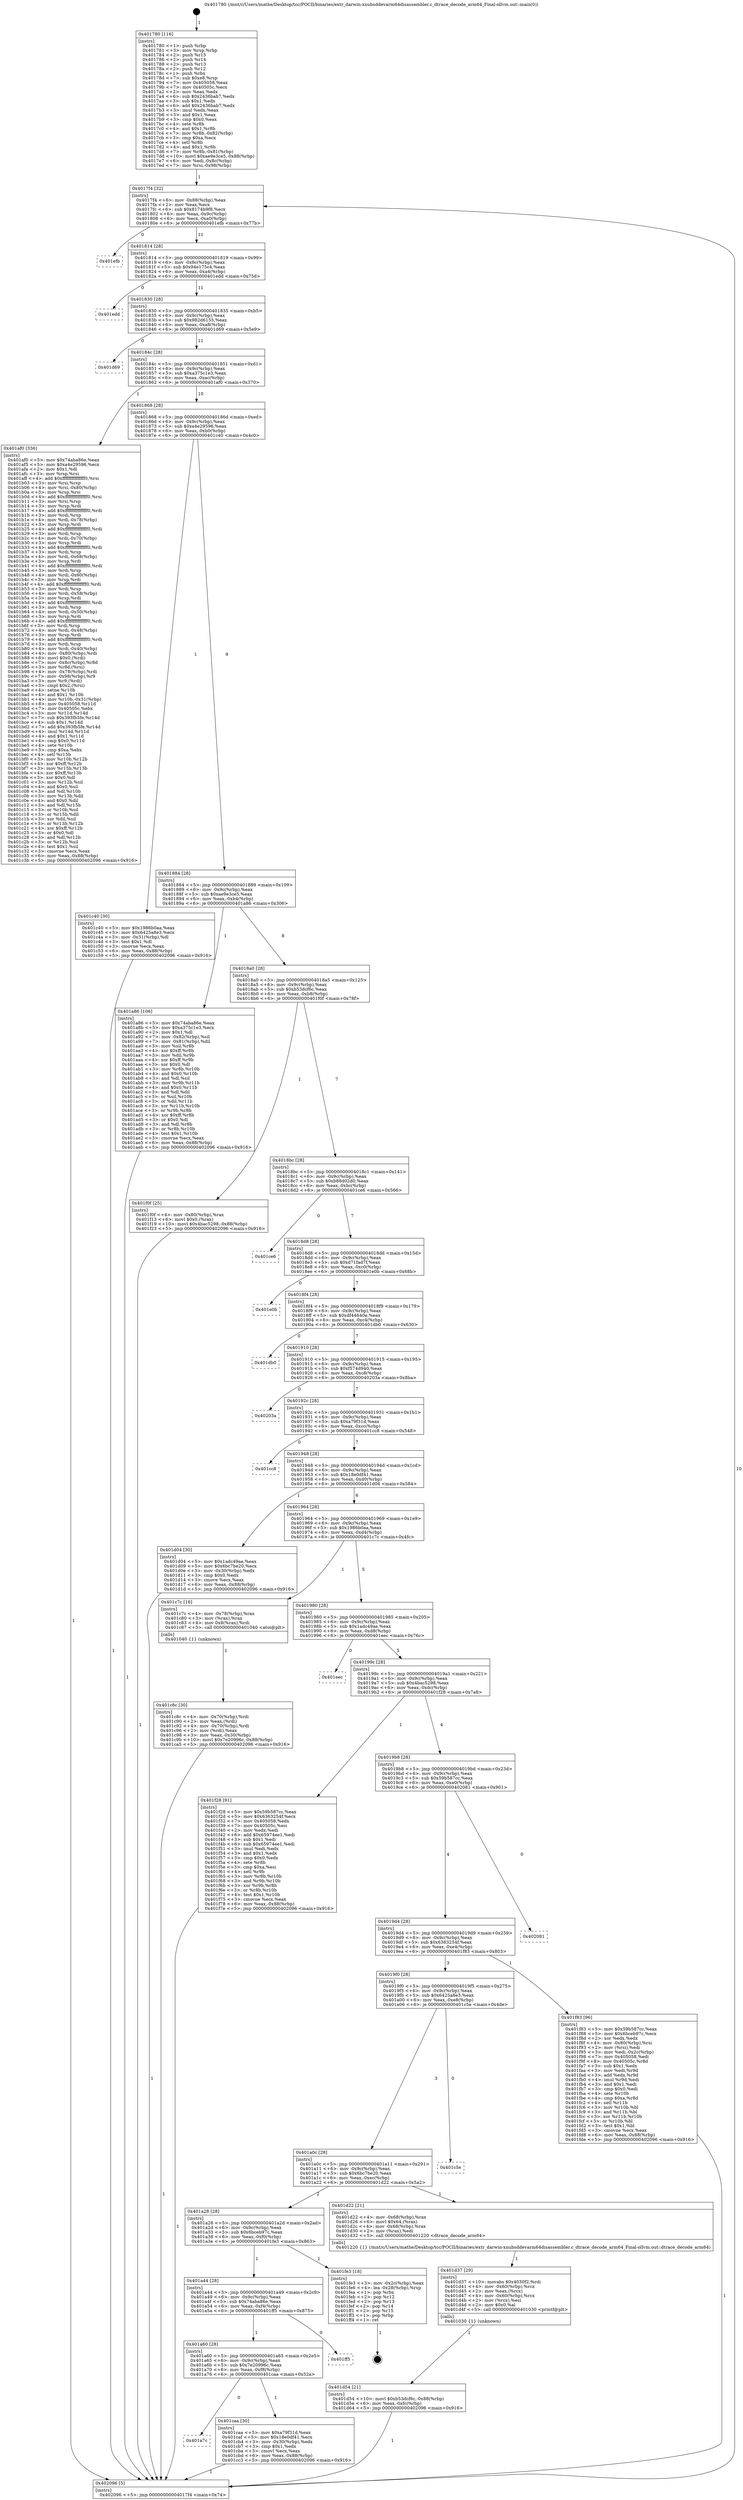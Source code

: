 digraph "0x401780" {
  label = "0x401780 (/mnt/c/Users/mathe/Desktop/tcc/POCII/binaries/extr_darwin-xnubsddevarm64disassembler.c_dtrace_decode_arm64_Final-ollvm.out::main(0))"
  labelloc = "t"
  node[shape=record]

  Entry [label="",width=0.3,height=0.3,shape=circle,fillcolor=black,style=filled]
  "0x4017f4" [label="{
     0x4017f4 [32]\l
     | [instrs]\l
     &nbsp;&nbsp;0x4017f4 \<+6\>: mov -0x88(%rbp),%eax\l
     &nbsp;&nbsp;0x4017fa \<+2\>: mov %eax,%ecx\l
     &nbsp;&nbsp;0x4017fc \<+6\>: sub $0x8174b9f8,%ecx\l
     &nbsp;&nbsp;0x401802 \<+6\>: mov %eax,-0x9c(%rbp)\l
     &nbsp;&nbsp;0x401808 \<+6\>: mov %ecx,-0xa0(%rbp)\l
     &nbsp;&nbsp;0x40180e \<+6\>: je 0000000000401efb \<main+0x77b\>\l
  }"]
  "0x401efb" [label="{
     0x401efb\l
  }", style=dashed]
  "0x401814" [label="{
     0x401814 [28]\l
     | [instrs]\l
     &nbsp;&nbsp;0x401814 \<+5\>: jmp 0000000000401819 \<main+0x99\>\l
     &nbsp;&nbsp;0x401819 \<+6\>: mov -0x9c(%rbp),%eax\l
     &nbsp;&nbsp;0x40181f \<+5\>: sub $0x94e175c4,%eax\l
     &nbsp;&nbsp;0x401824 \<+6\>: mov %eax,-0xa4(%rbp)\l
     &nbsp;&nbsp;0x40182a \<+6\>: je 0000000000401edd \<main+0x75d\>\l
  }"]
  Exit [label="",width=0.3,height=0.3,shape=circle,fillcolor=black,style=filled,peripheries=2]
  "0x401edd" [label="{
     0x401edd\l
  }", style=dashed]
  "0x401830" [label="{
     0x401830 [28]\l
     | [instrs]\l
     &nbsp;&nbsp;0x401830 \<+5\>: jmp 0000000000401835 \<main+0xb5\>\l
     &nbsp;&nbsp;0x401835 \<+6\>: mov -0x9c(%rbp),%eax\l
     &nbsp;&nbsp;0x40183b \<+5\>: sub $0x982d6155,%eax\l
     &nbsp;&nbsp;0x401840 \<+6\>: mov %eax,-0xa8(%rbp)\l
     &nbsp;&nbsp;0x401846 \<+6\>: je 0000000000401d69 \<main+0x5e9\>\l
  }"]
  "0x401d54" [label="{
     0x401d54 [21]\l
     | [instrs]\l
     &nbsp;&nbsp;0x401d54 \<+10\>: movl $0xb53dcf6c,-0x88(%rbp)\l
     &nbsp;&nbsp;0x401d5e \<+6\>: mov %eax,-0xfc(%rbp)\l
     &nbsp;&nbsp;0x401d64 \<+5\>: jmp 0000000000402096 \<main+0x916\>\l
  }"]
  "0x401d69" [label="{
     0x401d69\l
  }", style=dashed]
  "0x40184c" [label="{
     0x40184c [28]\l
     | [instrs]\l
     &nbsp;&nbsp;0x40184c \<+5\>: jmp 0000000000401851 \<main+0xd1\>\l
     &nbsp;&nbsp;0x401851 \<+6\>: mov -0x9c(%rbp),%eax\l
     &nbsp;&nbsp;0x401857 \<+5\>: sub $0xa375c1e3,%eax\l
     &nbsp;&nbsp;0x40185c \<+6\>: mov %eax,-0xac(%rbp)\l
     &nbsp;&nbsp;0x401862 \<+6\>: je 0000000000401af0 \<main+0x370\>\l
  }"]
  "0x401d37" [label="{
     0x401d37 [29]\l
     | [instrs]\l
     &nbsp;&nbsp;0x401d37 \<+10\>: movabs $0x4030f2,%rdi\l
     &nbsp;&nbsp;0x401d41 \<+4\>: mov -0x60(%rbp),%rcx\l
     &nbsp;&nbsp;0x401d45 \<+2\>: mov %eax,(%rcx)\l
     &nbsp;&nbsp;0x401d47 \<+4\>: mov -0x60(%rbp),%rcx\l
     &nbsp;&nbsp;0x401d4b \<+2\>: mov (%rcx),%esi\l
     &nbsp;&nbsp;0x401d4d \<+2\>: mov $0x0,%al\l
     &nbsp;&nbsp;0x401d4f \<+5\>: call 0000000000401030 \<printf@plt\>\l
     | [calls]\l
     &nbsp;&nbsp;0x401030 \{1\} (unknown)\l
  }"]
  "0x401af0" [label="{
     0x401af0 [336]\l
     | [instrs]\l
     &nbsp;&nbsp;0x401af0 \<+5\>: mov $0x74aba86e,%eax\l
     &nbsp;&nbsp;0x401af5 \<+5\>: mov $0xa4e29596,%ecx\l
     &nbsp;&nbsp;0x401afa \<+2\>: mov $0x1,%dl\l
     &nbsp;&nbsp;0x401afc \<+3\>: mov %rsp,%rsi\l
     &nbsp;&nbsp;0x401aff \<+4\>: add $0xfffffffffffffff0,%rsi\l
     &nbsp;&nbsp;0x401b03 \<+3\>: mov %rsi,%rsp\l
     &nbsp;&nbsp;0x401b06 \<+4\>: mov %rsi,-0x80(%rbp)\l
     &nbsp;&nbsp;0x401b0a \<+3\>: mov %rsp,%rsi\l
     &nbsp;&nbsp;0x401b0d \<+4\>: add $0xfffffffffffffff0,%rsi\l
     &nbsp;&nbsp;0x401b11 \<+3\>: mov %rsi,%rsp\l
     &nbsp;&nbsp;0x401b14 \<+3\>: mov %rsp,%rdi\l
     &nbsp;&nbsp;0x401b17 \<+4\>: add $0xfffffffffffffff0,%rdi\l
     &nbsp;&nbsp;0x401b1b \<+3\>: mov %rdi,%rsp\l
     &nbsp;&nbsp;0x401b1e \<+4\>: mov %rdi,-0x78(%rbp)\l
     &nbsp;&nbsp;0x401b22 \<+3\>: mov %rsp,%rdi\l
     &nbsp;&nbsp;0x401b25 \<+4\>: add $0xfffffffffffffff0,%rdi\l
     &nbsp;&nbsp;0x401b29 \<+3\>: mov %rdi,%rsp\l
     &nbsp;&nbsp;0x401b2c \<+4\>: mov %rdi,-0x70(%rbp)\l
     &nbsp;&nbsp;0x401b30 \<+3\>: mov %rsp,%rdi\l
     &nbsp;&nbsp;0x401b33 \<+4\>: add $0xfffffffffffffff0,%rdi\l
     &nbsp;&nbsp;0x401b37 \<+3\>: mov %rdi,%rsp\l
     &nbsp;&nbsp;0x401b3a \<+4\>: mov %rdi,-0x68(%rbp)\l
     &nbsp;&nbsp;0x401b3e \<+3\>: mov %rsp,%rdi\l
     &nbsp;&nbsp;0x401b41 \<+4\>: add $0xfffffffffffffff0,%rdi\l
     &nbsp;&nbsp;0x401b45 \<+3\>: mov %rdi,%rsp\l
     &nbsp;&nbsp;0x401b48 \<+4\>: mov %rdi,-0x60(%rbp)\l
     &nbsp;&nbsp;0x401b4c \<+3\>: mov %rsp,%rdi\l
     &nbsp;&nbsp;0x401b4f \<+4\>: add $0xfffffffffffffff0,%rdi\l
     &nbsp;&nbsp;0x401b53 \<+3\>: mov %rdi,%rsp\l
     &nbsp;&nbsp;0x401b56 \<+4\>: mov %rdi,-0x58(%rbp)\l
     &nbsp;&nbsp;0x401b5a \<+3\>: mov %rsp,%rdi\l
     &nbsp;&nbsp;0x401b5d \<+4\>: add $0xfffffffffffffff0,%rdi\l
     &nbsp;&nbsp;0x401b61 \<+3\>: mov %rdi,%rsp\l
     &nbsp;&nbsp;0x401b64 \<+4\>: mov %rdi,-0x50(%rbp)\l
     &nbsp;&nbsp;0x401b68 \<+3\>: mov %rsp,%rdi\l
     &nbsp;&nbsp;0x401b6b \<+4\>: add $0xfffffffffffffff0,%rdi\l
     &nbsp;&nbsp;0x401b6f \<+3\>: mov %rdi,%rsp\l
     &nbsp;&nbsp;0x401b72 \<+4\>: mov %rdi,-0x48(%rbp)\l
     &nbsp;&nbsp;0x401b76 \<+3\>: mov %rsp,%rdi\l
     &nbsp;&nbsp;0x401b79 \<+4\>: add $0xfffffffffffffff0,%rdi\l
     &nbsp;&nbsp;0x401b7d \<+3\>: mov %rdi,%rsp\l
     &nbsp;&nbsp;0x401b80 \<+4\>: mov %rdi,-0x40(%rbp)\l
     &nbsp;&nbsp;0x401b84 \<+4\>: mov -0x80(%rbp),%rdi\l
     &nbsp;&nbsp;0x401b88 \<+6\>: movl $0x0,(%rdi)\l
     &nbsp;&nbsp;0x401b8e \<+7\>: mov -0x8c(%rbp),%r8d\l
     &nbsp;&nbsp;0x401b95 \<+3\>: mov %r8d,(%rsi)\l
     &nbsp;&nbsp;0x401b98 \<+4\>: mov -0x78(%rbp),%rdi\l
     &nbsp;&nbsp;0x401b9c \<+7\>: mov -0x98(%rbp),%r9\l
     &nbsp;&nbsp;0x401ba3 \<+3\>: mov %r9,(%rdi)\l
     &nbsp;&nbsp;0x401ba6 \<+3\>: cmpl $0x2,(%rsi)\l
     &nbsp;&nbsp;0x401ba9 \<+4\>: setne %r10b\l
     &nbsp;&nbsp;0x401bad \<+4\>: and $0x1,%r10b\l
     &nbsp;&nbsp;0x401bb1 \<+4\>: mov %r10b,-0x31(%rbp)\l
     &nbsp;&nbsp;0x401bb5 \<+8\>: mov 0x405058,%r11d\l
     &nbsp;&nbsp;0x401bbd \<+7\>: mov 0x40505c,%ebx\l
     &nbsp;&nbsp;0x401bc4 \<+3\>: mov %r11d,%r14d\l
     &nbsp;&nbsp;0x401bc7 \<+7\>: sub $0x393fb5fe,%r14d\l
     &nbsp;&nbsp;0x401bce \<+4\>: sub $0x1,%r14d\l
     &nbsp;&nbsp;0x401bd2 \<+7\>: add $0x393fb5fe,%r14d\l
     &nbsp;&nbsp;0x401bd9 \<+4\>: imul %r14d,%r11d\l
     &nbsp;&nbsp;0x401bdd \<+4\>: and $0x1,%r11d\l
     &nbsp;&nbsp;0x401be1 \<+4\>: cmp $0x0,%r11d\l
     &nbsp;&nbsp;0x401be5 \<+4\>: sete %r10b\l
     &nbsp;&nbsp;0x401be9 \<+3\>: cmp $0xa,%ebx\l
     &nbsp;&nbsp;0x401bec \<+4\>: setl %r15b\l
     &nbsp;&nbsp;0x401bf0 \<+3\>: mov %r10b,%r12b\l
     &nbsp;&nbsp;0x401bf3 \<+4\>: xor $0xff,%r12b\l
     &nbsp;&nbsp;0x401bf7 \<+3\>: mov %r15b,%r13b\l
     &nbsp;&nbsp;0x401bfa \<+4\>: xor $0xff,%r13b\l
     &nbsp;&nbsp;0x401bfe \<+3\>: xor $0x0,%dl\l
     &nbsp;&nbsp;0x401c01 \<+3\>: mov %r12b,%sil\l
     &nbsp;&nbsp;0x401c04 \<+4\>: and $0x0,%sil\l
     &nbsp;&nbsp;0x401c08 \<+3\>: and %dl,%r10b\l
     &nbsp;&nbsp;0x401c0b \<+3\>: mov %r13b,%dil\l
     &nbsp;&nbsp;0x401c0e \<+4\>: and $0x0,%dil\l
     &nbsp;&nbsp;0x401c12 \<+3\>: and %dl,%r15b\l
     &nbsp;&nbsp;0x401c15 \<+3\>: or %r10b,%sil\l
     &nbsp;&nbsp;0x401c18 \<+3\>: or %r15b,%dil\l
     &nbsp;&nbsp;0x401c1b \<+3\>: xor %dil,%sil\l
     &nbsp;&nbsp;0x401c1e \<+3\>: or %r13b,%r12b\l
     &nbsp;&nbsp;0x401c21 \<+4\>: xor $0xff,%r12b\l
     &nbsp;&nbsp;0x401c25 \<+3\>: or $0x0,%dl\l
     &nbsp;&nbsp;0x401c28 \<+3\>: and %dl,%r12b\l
     &nbsp;&nbsp;0x401c2b \<+3\>: or %r12b,%sil\l
     &nbsp;&nbsp;0x401c2e \<+4\>: test $0x1,%sil\l
     &nbsp;&nbsp;0x401c32 \<+3\>: cmovne %ecx,%eax\l
     &nbsp;&nbsp;0x401c35 \<+6\>: mov %eax,-0x88(%rbp)\l
     &nbsp;&nbsp;0x401c3b \<+5\>: jmp 0000000000402096 \<main+0x916\>\l
  }"]
  "0x401868" [label="{
     0x401868 [28]\l
     | [instrs]\l
     &nbsp;&nbsp;0x401868 \<+5\>: jmp 000000000040186d \<main+0xed\>\l
     &nbsp;&nbsp;0x40186d \<+6\>: mov -0x9c(%rbp),%eax\l
     &nbsp;&nbsp;0x401873 \<+5\>: sub $0xa4e29596,%eax\l
     &nbsp;&nbsp;0x401878 \<+6\>: mov %eax,-0xb0(%rbp)\l
     &nbsp;&nbsp;0x40187e \<+6\>: je 0000000000401c40 \<main+0x4c0\>\l
  }"]
  "0x401a7c" [label="{
     0x401a7c\l
  }", style=dashed]
  "0x401c40" [label="{
     0x401c40 [30]\l
     | [instrs]\l
     &nbsp;&nbsp;0x401c40 \<+5\>: mov $0x1986b0aa,%eax\l
     &nbsp;&nbsp;0x401c45 \<+5\>: mov $0x6425a8e3,%ecx\l
     &nbsp;&nbsp;0x401c4a \<+3\>: mov -0x31(%rbp),%dl\l
     &nbsp;&nbsp;0x401c4d \<+3\>: test $0x1,%dl\l
     &nbsp;&nbsp;0x401c50 \<+3\>: cmovne %ecx,%eax\l
     &nbsp;&nbsp;0x401c53 \<+6\>: mov %eax,-0x88(%rbp)\l
     &nbsp;&nbsp;0x401c59 \<+5\>: jmp 0000000000402096 \<main+0x916\>\l
  }"]
  "0x401884" [label="{
     0x401884 [28]\l
     | [instrs]\l
     &nbsp;&nbsp;0x401884 \<+5\>: jmp 0000000000401889 \<main+0x109\>\l
     &nbsp;&nbsp;0x401889 \<+6\>: mov -0x9c(%rbp),%eax\l
     &nbsp;&nbsp;0x40188f \<+5\>: sub $0xae9e3ce5,%eax\l
     &nbsp;&nbsp;0x401894 \<+6\>: mov %eax,-0xb4(%rbp)\l
     &nbsp;&nbsp;0x40189a \<+6\>: je 0000000000401a86 \<main+0x306\>\l
  }"]
  "0x401caa" [label="{
     0x401caa [30]\l
     | [instrs]\l
     &nbsp;&nbsp;0x401caa \<+5\>: mov $0xa79f31d,%eax\l
     &nbsp;&nbsp;0x401caf \<+5\>: mov $0x18e0df41,%ecx\l
     &nbsp;&nbsp;0x401cb4 \<+3\>: mov -0x30(%rbp),%edx\l
     &nbsp;&nbsp;0x401cb7 \<+3\>: cmp $0x1,%edx\l
     &nbsp;&nbsp;0x401cba \<+3\>: cmovl %ecx,%eax\l
     &nbsp;&nbsp;0x401cbd \<+6\>: mov %eax,-0x88(%rbp)\l
     &nbsp;&nbsp;0x401cc3 \<+5\>: jmp 0000000000402096 \<main+0x916\>\l
  }"]
  "0x401a86" [label="{
     0x401a86 [106]\l
     | [instrs]\l
     &nbsp;&nbsp;0x401a86 \<+5\>: mov $0x74aba86e,%eax\l
     &nbsp;&nbsp;0x401a8b \<+5\>: mov $0xa375c1e3,%ecx\l
     &nbsp;&nbsp;0x401a90 \<+2\>: mov $0x1,%dl\l
     &nbsp;&nbsp;0x401a92 \<+7\>: mov -0x82(%rbp),%sil\l
     &nbsp;&nbsp;0x401a99 \<+7\>: mov -0x81(%rbp),%dil\l
     &nbsp;&nbsp;0x401aa0 \<+3\>: mov %sil,%r8b\l
     &nbsp;&nbsp;0x401aa3 \<+4\>: xor $0xff,%r8b\l
     &nbsp;&nbsp;0x401aa7 \<+3\>: mov %dil,%r9b\l
     &nbsp;&nbsp;0x401aaa \<+4\>: xor $0xff,%r9b\l
     &nbsp;&nbsp;0x401aae \<+3\>: xor $0x0,%dl\l
     &nbsp;&nbsp;0x401ab1 \<+3\>: mov %r8b,%r10b\l
     &nbsp;&nbsp;0x401ab4 \<+4\>: and $0x0,%r10b\l
     &nbsp;&nbsp;0x401ab8 \<+3\>: and %dl,%sil\l
     &nbsp;&nbsp;0x401abb \<+3\>: mov %r9b,%r11b\l
     &nbsp;&nbsp;0x401abe \<+4\>: and $0x0,%r11b\l
     &nbsp;&nbsp;0x401ac2 \<+3\>: and %dl,%dil\l
     &nbsp;&nbsp;0x401ac5 \<+3\>: or %sil,%r10b\l
     &nbsp;&nbsp;0x401ac8 \<+3\>: or %dil,%r11b\l
     &nbsp;&nbsp;0x401acb \<+3\>: xor %r11b,%r10b\l
     &nbsp;&nbsp;0x401ace \<+3\>: or %r9b,%r8b\l
     &nbsp;&nbsp;0x401ad1 \<+4\>: xor $0xff,%r8b\l
     &nbsp;&nbsp;0x401ad5 \<+3\>: or $0x0,%dl\l
     &nbsp;&nbsp;0x401ad8 \<+3\>: and %dl,%r8b\l
     &nbsp;&nbsp;0x401adb \<+3\>: or %r8b,%r10b\l
     &nbsp;&nbsp;0x401ade \<+4\>: test $0x1,%r10b\l
     &nbsp;&nbsp;0x401ae2 \<+3\>: cmovne %ecx,%eax\l
     &nbsp;&nbsp;0x401ae5 \<+6\>: mov %eax,-0x88(%rbp)\l
     &nbsp;&nbsp;0x401aeb \<+5\>: jmp 0000000000402096 \<main+0x916\>\l
  }"]
  "0x4018a0" [label="{
     0x4018a0 [28]\l
     | [instrs]\l
     &nbsp;&nbsp;0x4018a0 \<+5\>: jmp 00000000004018a5 \<main+0x125\>\l
     &nbsp;&nbsp;0x4018a5 \<+6\>: mov -0x9c(%rbp),%eax\l
     &nbsp;&nbsp;0x4018ab \<+5\>: sub $0xb53dcf6c,%eax\l
     &nbsp;&nbsp;0x4018b0 \<+6\>: mov %eax,-0xb8(%rbp)\l
     &nbsp;&nbsp;0x4018b6 \<+6\>: je 0000000000401f0f \<main+0x78f\>\l
  }"]
  "0x402096" [label="{
     0x402096 [5]\l
     | [instrs]\l
     &nbsp;&nbsp;0x402096 \<+5\>: jmp 00000000004017f4 \<main+0x74\>\l
  }"]
  "0x401780" [label="{
     0x401780 [116]\l
     | [instrs]\l
     &nbsp;&nbsp;0x401780 \<+1\>: push %rbp\l
     &nbsp;&nbsp;0x401781 \<+3\>: mov %rsp,%rbp\l
     &nbsp;&nbsp;0x401784 \<+2\>: push %r15\l
     &nbsp;&nbsp;0x401786 \<+2\>: push %r14\l
     &nbsp;&nbsp;0x401788 \<+2\>: push %r13\l
     &nbsp;&nbsp;0x40178a \<+2\>: push %r12\l
     &nbsp;&nbsp;0x40178c \<+1\>: push %rbx\l
     &nbsp;&nbsp;0x40178d \<+7\>: sub $0xe8,%rsp\l
     &nbsp;&nbsp;0x401794 \<+7\>: mov 0x405058,%eax\l
     &nbsp;&nbsp;0x40179b \<+7\>: mov 0x40505c,%ecx\l
     &nbsp;&nbsp;0x4017a2 \<+2\>: mov %eax,%edx\l
     &nbsp;&nbsp;0x4017a4 \<+6\>: sub $0x2436bab7,%edx\l
     &nbsp;&nbsp;0x4017aa \<+3\>: sub $0x1,%edx\l
     &nbsp;&nbsp;0x4017ad \<+6\>: add $0x2436bab7,%edx\l
     &nbsp;&nbsp;0x4017b3 \<+3\>: imul %edx,%eax\l
     &nbsp;&nbsp;0x4017b6 \<+3\>: and $0x1,%eax\l
     &nbsp;&nbsp;0x4017b9 \<+3\>: cmp $0x0,%eax\l
     &nbsp;&nbsp;0x4017bc \<+4\>: sete %r8b\l
     &nbsp;&nbsp;0x4017c0 \<+4\>: and $0x1,%r8b\l
     &nbsp;&nbsp;0x4017c4 \<+7\>: mov %r8b,-0x82(%rbp)\l
     &nbsp;&nbsp;0x4017cb \<+3\>: cmp $0xa,%ecx\l
     &nbsp;&nbsp;0x4017ce \<+4\>: setl %r8b\l
     &nbsp;&nbsp;0x4017d2 \<+4\>: and $0x1,%r8b\l
     &nbsp;&nbsp;0x4017d6 \<+7\>: mov %r8b,-0x81(%rbp)\l
     &nbsp;&nbsp;0x4017dd \<+10\>: movl $0xae9e3ce5,-0x88(%rbp)\l
     &nbsp;&nbsp;0x4017e7 \<+6\>: mov %edi,-0x8c(%rbp)\l
     &nbsp;&nbsp;0x4017ed \<+7\>: mov %rsi,-0x98(%rbp)\l
  }"]
  "0x401a60" [label="{
     0x401a60 [28]\l
     | [instrs]\l
     &nbsp;&nbsp;0x401a60 \<+5\>: jmp 0000000000401a65 \<main+0x2e5\>\l
     &nbsp;&nbsp;0x401a65 \<+6\>: mov -0x9c(%rbp),%eax\l
     &nbsp;&nbsp;0x401a6b \<+5\>: sub $0x7e20996c,%eax\l
     &nbsp;&nbsp;0x401a70 \<+6\>: mov %eax,-0xf8(%rbp)\l
     &nbsp;&nbsp;0x401a76 \<+6\>: je 0000000000401caa \<main+0x52a\>\l
  }"]
  "0x401ff5" [label="{
     0x401ff5\l
  }", style=dashed]
  "0x401f0f" [label="{
     0x401f0f [25]\l
     | [instrs]\l
     &nbsp;&nbsp;0x401f0f \<+4\>: mov -0x80(%rbp),%rax\l
     &nbsp;&nbsp;0x401f13 \<+6\>: movl $0x0,(%rax)\l
     &nbsp;&nbsp;0x401f19 \<+10\>: movl $0x4bac5298,-0x88(%rbp)\l
     &nbsp;&nbsp;0x401f23 \<+5\>: jmp 0000000000402096 \<main+0x916\>\l
  }"]
  "0x4018bc" [label="{
     0x4018bc [28]\l
     | [instrs]\l
     &nbsp;&nbsp;0x4018bc \<+5\>: jmp 00000000004018c1 \<main+0x141\>\l
     &nbsp;&nbsp;0x4018c1 \<+6\>: mov -0x9c(%rbp),%eax\l
     &nbsp;&nbsp;0x4018c7 \<+5\>: sub $0xb88d02d0,%eax\l
     &nbsp;&nbsp;0x4018cc \<+6\>: mov %eax,-0xbc(%rbp)\l
     &nbsp;&nbsp;0x4018d2 \<+6\>: je 0000000000401ce6 \<main+0x566\>\l
  }"]
  "0x401a44" [label="{
     0x401a44 [28]\l
     | [instrs]\l
     &nbsp;&nbsp;0x401a44 \<+5\>: jmp 0000000000401a49 \<main+0x2c9\>\l
     &nbsp;&nbsp;0x401a49 \<+6\>: mov -0x9c(%rbp),%eax\l
     &nbsp;&nbsp;0x401a4f \<+5\>: sub $0x74aba86e,%eax\l
     &nbsp;&nbsp;0x401a54 \<+6\>: mov %eax,-0xf4(%rbp)\l
     &nbsp;&nbsp;0x401a5a \<+6\>: je 0000000000401ff5 \<main+0x875\>\l
  }"]
  "0x401ce6" [label="{
     0x401ce6\l
  }", style=dashed]
  "0x4018d8" [label="{
     0x4018d8 [28]\l
     | [instrs]\l
     &nbsp;&nbsp;0x4018d8 \<+5\>: jmp 00000000004018dd \<main+0x15d\>\l
     &nbsp;&nbsp;0x4018dd \<+6\>: mov -0x9c(%rbp),%eax\l
     &nbsp;&nbsp;0x4018e3 \<+5\>: sub $0xd71fad7f,%eax\l
     &nbsp;&nbsp;0x4018e8 \<+6\>: mov %eax,-0xc0(%rbp)\l
     &nbsp;&nbsp;0x4018ee \<+6\>: je 0000000000401e0b \<main+0x68b\>\l
  }"]
  "0x401fe3" [label="{
     0x401fe3 [18]\l
     | [instrs]\l
     &nbsp;&nbsp;0x401fe3 \<+3\>: mov -0x2c(%rbp),%eax\l
     &nbsp;&nbsp;0x401fe6 \<+4\>: lea -0x28(%rbp),%rsp\l
     &nbsp;&nbsp;0x401fea \<+1\>: pop %rbx\l
     &nbsp;&nbsp;0x401feb \<+2\>: pop %r12\l
     &nbsp;&nbsp;0x401fed \<+2\>: pop %r13\l
     &nbsp;&nbsp;0x401fef \<+2\>: pop %r14\l
     &nbsp;&nbsp;0x401ff1 \<+2\>: pop %r15\l
     &nbsp;&nbsp;0x401ff3 \<+1\>: pop %rbp\l
     &nbsp;&nbsp;0x401ff4 \<+1\>: ret\l
  }"]
  "0x401e0b" [label="{
     0x401e0b\l
  }", style=dashed]
  "0x4018f4" [label="{
     0x4018f4 [28]\l
     | [instrs]\l
     &nbsp;&nbsp;0x4018f4 \<+5\>: jmp 00000000004018f9 \<main+0x179\>\l
     &nbsp;&nbsp;0x4018f9 \<+6\>: mov -0x9c(%rbp),%eax\l
     &nbsp;&nbsp;0x4018ff \<+5\>: sub $0xdf44640e,%eax\l
     &nbsp;&nbsp;0x401904 \<+6\>: mov %eax,-0xc4(%rbp)\l
     &nbsp;&nbsp;0x40190a \<+6\>: je 0000000000401db0 \<main+0x630\>\l
  }"]
  "0x401a28" [label="{
     0x401a28 [28]\l
     | [instrs]\l
     &nbsp;&nbsp;0x401a28 \<+5\>: jmp 0000000000401a2d \<main+0x2ad\>\l
     &nbsp;&nbsp;0x401a2d \<+6\>: mov -0x9c(%rbp),%eax\l
     &nbsp;&nbsp;0x401a33 \<+5\>: sub $0x6bceb97c,%eax\l
     &nbsp;&nbsp;0x401a38 \<+6\>: mov %eax,-0xf0(%rbp)\l
     &nbsp;&nbsp;0x401a3e \<+6\>: je 0000000000401fe3 \<main+0x863\>\l
  }"]
  "0x401db0" [label="{
     0x401db0\l
  }", style=dashed]
  "0x401910" [label="{
     0x401910 [28]\l
     | [instrs]\l
     &nbsp;&nbsp;0x401910 \<+5\>: jmp 0000000000401915 \<main+0x195\>\l
     &nbsp;&nbsp;0x401915 \<+6\>: mov -0x9c(%rbp),%eax\l
     &nbsp;&nbsp;0x40191b \<+5\>: sub $0xf574d940,%eax\l
     &nbsp;&nbsp;0x401920 \<+6\>: mov %eax,-0xc8(%rbp)\l
     &nbsp;&nbsp;0x401926 \<+6\>: je 000000000040203a \<main+0x8ba\>\l
  }"]
  "0x401d22" [label="{
     0x401d22 [21]\l
     | [instrs]\l
     &nbsp;&nbsp;0x401d22 \<+4\>: mov -0x68(%rbp),%rax\l
     &nbsp;&nbsp;0x401d26 \<+6\>: movl $0x64,(%rax)\l
     &nbsp;&nbsp;0x401d2c \<+4\>: mov -0x68(%rbp),%rax\l
     &nbsp;&nbsp;0x401d30 \<+2\>: mov (%rax),%edi\l
     &nbsp;&nbsp;0x401d32 \<+5\>: call 0000000000401220 \<dtrace_decode_arm64\>\l
     | [calls]\l
     &nbsp;&nbsp;0x401220 \{1\} (/mnt/c/Users/mathe/Desktop/tcc/POCII/binaries/extr_darwin-xnubsddevarm64disassembler.c_dtrace_decode_arm64_Final-ollvm.out::dtrace_decode_arm64)\l
  }"]
  "0x40203a" [label="{
     0x40203a\l
  }", style=dashed]
  "0x40192c" [label="{
     0x40192c [28]\l
     | [instrs]\l
     &nbsp;&nbsp;0x40192c \<+5\>: jmp 0000000000401931 \<main+0x1b1\>\l
     &nbsp;&nbsp;0x401931 \<+6\>: mov -0x9c(%rbp),%eax\l
     &nbsp;&nbsp;0x401937 \<+5\>: sub $0xa79f31d,%eax\l
     &nbsp;&nbsp;0x40193c \<+6\>: mov %eax,-0xcc(%rbp)\l
     &nbsp;&nbsp;0x401942 \<+6\>: je 0000000000401cc8 \<main+0x548\>\l
  }"]
  "0x401a0c" [label="{
     0x401a0c [28]\l
     | [instrs]\l
     &nbsp;&nbsp;0x401a0c \<+5\>: jmp 0000000000401a11 \<main+0x291\>\l
     &nbsp;&nbsp;0x401a11 \<+6\>: mov -0x9c(%rbp),%eax\l
     &nbsp;&nbsp;0x401a17 \<+5\>: sub $0x6bc7be20,%eax\l
     &nbsp;&nbsp;0x401a1c \<+6\>: mov %eax,-0xec(%rbp)\l
     &nbsp;&nbsp;0x401a22 \<+6\>: je 0000000000401d22 \<main+0x5a2\>\l
  }"]
  "0x401cc8" [label="{
     0x401cc8\l
  }", style=dashed]
  "0x401948" [label="{
     0x401948 [28]\l
     | [instrs]\l
     &nbsp;&nbsp;0x401948 \<+5\>: jmp 000000000040194d \<main+0x1cd\>\l
     &nbsp;&nbsp;0x40194d \<+6\>: mov -0x9c(%rbp),%eax\l
     &nbsp;&nbsp;0x401953 \<+5\>: sub $0x18e0df41,%eax\l
     &nbsp;&nbsp;0x401958 \<+6\>: mov %eax,-0xd0(%rbp)\l
     &nbsp;&nbsp;0x40195e \<+6\>: je 0000000000401d04 \<main+0x584\>\l
  }"]
  "0x401c5e" [label="{
     0x401c5e\l
  }", style=dashed]
  "0x401d04" [label="{
     0x401d04 [30]\l
     | [instrs]\l
     &nbsp;&nbsp;0x401d04 \<+5\>: mov $0x1adc49ae,%eax\l
     &nbsp;&nbsp;0x401d09 \<+5\>: mov $0x6bc7be20,%ecx\l
     &nbsp;&nbsp;0x401d0e \<+3\>: mov -0x30(%rbp),%edx\l
     &nbsp;&nbsp;0x401d11 \<+3\>: cmp $0x0,%edx\l
     &nbsp;&nbsp;0x401d14 \<+3\>: cmove %ecx,%eax\l
     &nbsp;&nbsp;0x401d17 \<+6\>: mov %eax,-0x88(%rbp)\l
     &nbsp;&nbsp;0x401d1d \<+5\>: jmp 0000000000402096 \<main+0x916\>\l
  }"]
  "0x401964" [label="{
     0x401964 [28]\l
     | [instrs]\l
     &nbsp;&nbsp;0x401964 \<+5\>: jmp 0000000000401969 \<main+0x1e9\>\l
     &nbsp;&nbsp;0x401969 \<+6\>: mov -0x9c(%rbp),%eax\l
     &nbsp;&nbsp;0x40196f \<+5\>: sub $0x1986b0aa,%eax\l
     &nbsp;&nbsp;0x401974 \<+6\>: mov %eax,-0xd4(%rbp)\l
     &nbsp;&nbsp;0x40197a \<+6\>: je 0000000000401c7c \<main+0x4fc\>\l
  }"]
  "0x4019f0" [label="{
     0x4019f0 [28]\l
     | [instrs]\l
     &nbsp;&nbsp;0x4019f0 \<+5\>: jmp 00000000004019f5 \<main+0x275\>\l
     &nbsp;&nbsp;0x4019f5 \<+6\>: mov -0x9c(%rbp),%eax\l
     &nbsp;&nbsp;0x4019fb \<+5\>: sub $0x6425a8e3,%eax\l
     &nbsp;&nbsp;0x401a00 \<+6\>: mov %eax,-0xe8(%rbp)\l
     &nbsp;&nbsp;0x401a06 \<+6\>: je 0000000000401c5e \<main+0x4de\>\l
  }"]
  "0x401c7c" [label="{
     0x401c7c [16]\l
     | [instrs]\l
     &nbsp;&nbsp;0x401c7c \<+4\>: mov -0x78(%rbp),%rax\l
     &nbsp;&nbsp;0x401c80 \<+3\>: mov (%rax),%rax\l
     &nbsp;&nbsp;0x401c83 \<+4\>: mov 0x8(%rax),%rdi\l
     &nbsp;&nbsp;0x401c87 \<+5\>: call 0000000000401040 \<atoi@plt\>\l
     | [calls]\l
     &nbsp;&nbsp;0x401040 \{1\} (unknown)\l
  }"]
  "0x401980" [label="{
     0x401980 [28]\l
     | [instrs]\l
     &nbsp;&nbsp;0x401980 \<+5\>: jmp 0000000000401985 \<main+0x205\>\l
     &nbsp;&nbsp;0x401985 \<+6\>: mov -0x9c(%rbp),%eax\l
     &nbsp;&nbsp;0x40198b \<+5\>: sub $0x1adc49ae,%eax\l
     &nbsp;&nbsp;0x401990 \<+6\>: mov %eax,-0xd8(%rbp)\l
     &nbsp;&nbsp;0x401996 \<+6\>: je 0000000000401eec \<main+0x76c\>\l
  }"]
  "0x401c8c" [label="{
     0x401c8c [30]\l
     | [instrs]\l
     &nbsp;&nbsp;0x401c8c \<+4\>: mov -0x70(%rbp),%rdi\l
     &nbsp;&nbsp;0x401c90 \<+2\>: mov %eax,(%rdi)\l
     &nbsp;&nbsp;0x401c92 \<+4\>: mov -0x70(%rbp),%rdi\l
     &nbsp;&nbsp;0x401c96 \<+2\>: mov (%rdi),%eax\l
     &nbsp;&nbsp;0x401c98 \<+3\>: mov %eax,-0x30(%rbp)\l
     &nbsp;&nbsp;0x401c9b \<+10\>: movl $0x7e20996c,-0x88(%rbp)\l
     &nbsp;&nbsp;0x401ca5 \<+5\>: jmp 0000000000402096 \<main+0x916\>\l
  }"]
  "0x401f83" [label="{
     0x401f83 [96]\l
     | [instrs]\l
     &nbsp;&nbsp;0x401f83 \<+5\>: mov $0x59b587cc,%eax\l
     &nbsp;&nbsp;0x401f88 \<+5\>: mov $0x6bceb97c,%ecx\l
     &nbsp;&nbsp;0x401f8d \<+2\>: xor %edx,%edx\l
     &nbsp;&nbsp;0x401f8f \<+4\>: mov -0x80(%rbp),%rsi\l
     &nbsp;&nbsp;0x401f93 \<+2\>: mov (%rsi),%edi\l
     &nbsp;&nbsp;0x401f95 \<+3\>: mov %edi,-0x2c(%rbp)\l
     &nbsp;&nbsp;0x401f98 \<+7\>: mov 0x405058,%edi\l
     &nbsp;&nbsp;0x401f9f \<+8\>: mov 0x40505c,%r8d\l
     &nbsp;&nbsp;0x401fa7 \<+3\>: sub $0x1,%edx\l
     &nbsp;&nbsp;0x401faa \<+3\>: mov %edi,%r9d\l
     &nbsp;&nbsp;0x401fad \<+3\>: add %edx,%r9d\l
     &nbsp;&nbsp;0x401fb0 \<+4\>: imul %r9d,%edi\l
     &nbsp;&nbsp;0x401fb4 \<+3\>: and $0x1,%edi\l
     &nbsp;&nbsp;0x401fb7 \<+3\>: cmp $0x0,%edi\l
     &nbsp;&nbsp;0x401fba \<+4\>: sete %r10b\l
     &nbsp;&nbsp;0x401fbe \<+4\>: cmp $0xa,%r8d\l
     &nbsp;&nbsp;0x401fc2 \<+4\>: setl %r11b\l
     &nbsp;&nbsp;0x401fc6 \<+3\>: mov %r10b,%bl\l
     &nbsp;&nbsp;0x401fc9 \<+3\>: and %r11b,%bl\l
     &nbsp;&nbsp;0x401fcc \<+3\>: xor %r11b,%r10b\l
     &nbsp;&nbsp;0x401fcf \<+3\>: or %r10b,%bl\l
     &nbsp;&nbsp;0x401fd2 \<+3\>: test $0x1,%bl\l
     &nbsp;&nbsp;0x401fd5 \<+3\>: cmovne %ecx,%eax\l
     &nbsp;&nbsp;0x401fd8 \<+6\>: mov %eax,-0x88(%rbp)\l
     &nbsp;&nbsp;0x401fde \<+5\>: jmp 0000000000402096 \<main+0x916\>\l
  }"]
  "0x401eec" [label="{
     0x401eec\l
  }", style=dashed]
  "0x40199c" [label="{
     0x40199c [28]\l
     | [instrs]\l
     &nbsp;&nbsp;0x40199c \<+5\>: jmp 00000000004019a1 \<main+0x221\>\l
     &nbsp;&nbsp;0x4019a1 \<+6\>: mov -0x9c(%rbp),%eax\l
     &nbsp;&nbsp;0x4019a7 \<+5\>: sub $0x4bac5298,%eax\l
     &nbsp;&nbsp;0x4019ac \<+6\>: mov %eax,-0xdc(%rbp)\l
     &nbsp;&nbsp;0x4019b2 \<+6\>: je 0000000000401f28 \<main+0x7a8\>\l
  }"]
  "0x4019d4" [label="{
     0x4019d4 [28]\l
     | [instrs]\l
     &nbsp;&nbsp;0x4019d4 \<+5\>: jmp 00000000004019d9 \<main+0x259\>\l
     &nbsp;&nbsp;0x4019d9 \<+6\>: mov -0x9c(%rbp),%eax\l
     &nbsp;&nbsp;0x4019df \<+5\>: sub $0x6363254f,%eax\l
     &nbsp;&nbsp;0x4019e4 \<+6\>: mov %eax,-0xe4(%rbp)\l
     &nbsp;&nbsp;0x4019ea \<+6\>: je 0000000000401f83 \<main+0x803\>\l
  }"]
  "0x401f28" [label="{
     0x401f28 [91]\l
     | [instrs]\l
     &nbsp;&nbsp;0x401f28 \<+5\>: mov $0x59b587cc,%eax\l
     &nbsp;&nbsp;0x401f2d \<+5\>: mov $0x6363254f,%ecx\l
     &nbsp;&nbsp;0x401f32 \<+7\>: mov 0x405058,%edx\l
     &nbsp;&nbsp;0x401f39 \<+7\>: mov 0x40505c,%esi\l
     &nbsp;&nbsp;0x401f40 \<+2\>: mov %edx,%edi\l
     &nbsp;&nbsp;0x401f42 \<+6\>: add $0x65974ee1,%edi\l
     &nbsp;&nbsp;0x401f48 \<+3\>: sub $0x1,%edi\l
     &nbsp;&nbsp;0x401f4b \<+6\>: sub $0x65974ee1,%edi\l
     &nbsp;&nbsp;0x401f51 \<+3\>: imul %edi,%edx\l
     &nbsp;&nbsp;0x401f54 \<+3\>: and $0x1,%edx\l
     &nbsp;&nbsp;0x401f57 \<+3\>: cmp $0x0,%edx\l
     &nbsp;&nbsp;0x401f5a \<+4\>: sete %r8b\l
     &nbsp;&nbsp;0x401f5e \<+3\>: cmp $0xa,%esi\l
     &nbsp;&nbsp;0x401f61 \<+4\>: setl %r9b\l
     &nbsp;&nbsp;0x401f65 \<+3\>: mov %r8b,%r10b\l
     &nbsp;&nbsp;0x401f68 \<+3\>: and %r9b,%r10b\l
     &nbsp;&nbsp;0x401f6b \<+3\>: xor %r9b,%r8b\l
     &nbsp;&nbsp;0x401f6e \<+3\>: or %r8b,%r10b\l
     &nbsp;&nbsp;0x401f71 \<+4\>: test $0x1,%r10b\l
     &nbsp;&nbsp;0x401f75 \<+3\>: cmovne %ecx,%eax\l
     &nbsp;&nbsp;0x401f78 \<+6\>: mov %eax,-0x88(%rbp)\l
     &nbsp;&nbsp;0x401f7e \<+5\>: jmp 0000000000402096 \<main+0x916\>\l
  }"]
  "0x4019b8" [label="{
     0x4019b8 [28]\l
     | [instrs]\l
     &nbsp;&nbsp;0x4019b8 \<+5\>: jmp 00000000004019bd \<main+0x23d\>\l
     &nbsp;&nbsp;0x4019bd \<+6\>: mov -0x9c(%rbp),%eax\l
     &nbsp;&nbsp;0x4019c3 \<+5\>: sub $0x59b587cc,%eax\l
     &nbsp;&nbsp;0x4019c8 \<+6\>: mov %eax,-0xe0(%rbp)\l
     &nbsp;&nbsp;0x4019ce \<+6\>: je 0000000000402081 \<main+0x901\>\l
  }"]
  "0x402081" [label="{
     0x402081\l
  }", style=dashed]
  Entry -> "0x401780" [label=" 1"]
  "0x4017f4" -> "0x401efb" [label=" 0"]
  "0x4017f4" -> "0x401814" [label=" 11"]
  "0x401fe3" -> Exit [label=" 1"]
  "0x401814" -> "0x401edd" [label=" 0"]
  "0x401814" -> "0x401830" [label=" 11"]
  "0x401f83" -> "0x402096" [label=" 1"]
  "0x401830" -> "0x401d69" [label=" 0"]
  "0x401830" -> "0x40184c" [label=" 11"]
  "0x401f28" -> "0x402096" [label=" 1"]
  "0x40184c" -> "0x401af0" [label=" 1"]
  "0x40184c" -> "0x401868" [label=" 10"]
  "0x401f0f" -> "0x402096" [label=" 1"]
  "0x401868" -> "0x401c40" [label=" 1"]
  "0x401868" -> "0x401884" [label=" 9"]
  "0x401d54" -> "0x402096" [label=" 1"]
  "0x401884" -> "0x401a86" [label=" 1"]
  "0x401884" -> "0x4018a0" [label=" 8"]
  "0x401a86" -> "0x402096" [label=" 1"]
  "0x401780" -> "0x4017f4" [label=" 1"]
  "0x402096" -> "0x4017f4" [label=" 10"]
  "0x401d37" -> "0x401d54" [label=" 1"]
  "0x401af0" -> "0x402096" [label=" 1"]
  "0x401c40" -> "0x402096" [label=" 1"]
  "0x401d04" -> "0x402096" [label=" 1"]
  "0x4018a0" -> "0x401f0f" [label=" 1"]
  "0x4018a0" -> "0x4018bc" [label=" 7"]
  "0x401caa" -> "0x402096" [label=" 1"]
  "0x4018bc" -> "0x401ce6" [label=" 0"]
  "0x4018bc" -> "0x4018d8" [label=" 7"]
  "0x401a60" -> "0x401caa" [label=" 1"]
  "0x4018d8" -> "0x401e0b" [label=" 0"]
  "0x4018d8" -> "0x4018f4" [label=" 7"]
  "0x401d22" -> "0x401d37" [label=" 1"]
  "0x4018f4" -> "0x401db0" [label=" 0"]
  "0x4018f4" -> "0x401910" [label=" 7"]
  "0x401a44" -> "0x401ff5" [label=" 0"]
  "0x401910" -> "0x40203a" [label=" 0"]
  "0x401910" -> "0x40192c" [label=" 7"]
  "0x401a60" -> "0x401a7c" [label=" 0"]
  "0x40192c" -> "0x401cc8" [label=" 0"]
  "0x40192c" -> "0x401948" [label=" 7"]
  "0x401a28" -> "0x401fe3" [label=" 1"]
  "0x401948" -> "0x401d04" [label=" 1"]
  "0x401948" -> "0x401964" [label=" 6"]
  "0x401a44" -> "0x401a60" [label=" 1"]
  "0x401964" -> "0x401c7c" [label=" 1"]
  "0x401964" -> "0x401980" [label=" 5"]
  "0x401c7c" -> "0x401c8c" [label=" 1"]
  "0x401c8c" -> "0x402096" [label=" 1"]
  "0x401a0c" -> "0x401d22" [label=" 1"]
  "0x401980" -> "0x401eec" [label=" 0"]
  "0x401980" -> "0x40199c" [label=" 5"]
  "0x401a28" -> "0x401a44" [label=" 1"]
  "0x40199c" -> "0x401f28" [label=" 1"]
  "0x40199c" -> "0x4019b8" [label=" 4"]
  "0x4019f0" -> "0x401c5e" [label=" 0"]
  "0x4019b8" -> "0x402081" [label=" 0"]
  "0x4019b8" -> "0x4019d4" [label=" 4"]
  "0x4019f0" -> "0x401a0c" [label=" 3"]
  "0x4019d4" -> "0x401f83" [label=" 1"]
  "0x4019d4" -> "0x4019f0" [label=" 3"]
  "0x401a0c" -> "0x401a28" [label=" 2"]
}
